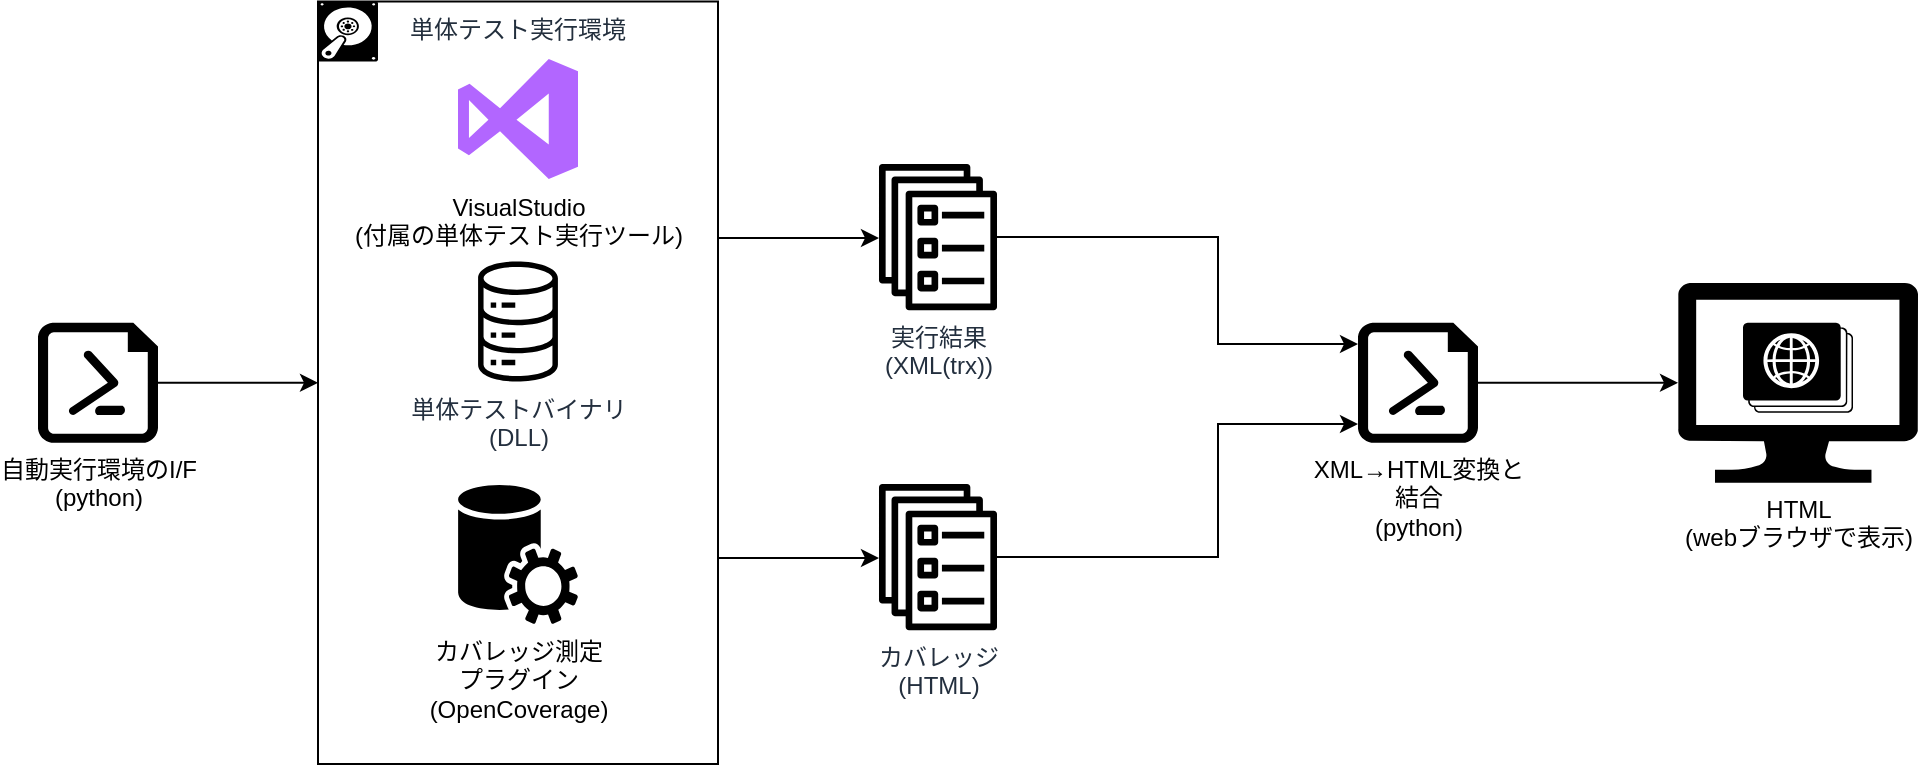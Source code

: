 <mxfile version="12.4.2" type="device" pages="3"><diagram id="CmcURl1Fw2q4ghkqMt-h" name="ツールの流れ"><mxGraphModel dx="831" dy="614" grid="1" gridSize="10" guides="1" tooltips="1" connect="1" arrows="1" fold="1" page="1" pageScale="1" pageWidth="827" pageHeight="1169" math="0" shadow="0"><root><mxCell id="yJB4aM6hWnsd-cTT9x5R-0"/><mxCell id="yJB4aM6hWnsd-cTT9x5R-1" parent="yJB4aM6hWnsd-cTT9x5R-0"/><mxCell id="yJB4aM6hWnsd-cTT9x5R-55" style="edgeStyle=orthogonalEdgeStyle;rounded=0;orthogonalLoop=1;jettySize=auto;html=1;" parent="yJB4aM6hWnsd-cTT9x5R-1" source="yJB4aM6hWnsd-cTT9x5R-12" target="fU2f13cgyKxgTkHF0pgN-1" edge="1"><mxGeometry relative="1" as="geometry"><mxPoint x="690" y="349" as="targetPoint"/><Array as="points"><mxPoint x="650" y="276"/><mxPoint x="650" y="330"/></Array></mxGeometry></mxCell><mxCell id="yJB4aM6hWnsd-cTT9x5R-12" value="実行結果&lt;br&gt;(XML(trx))" style="outlineConnect=0;fontColor=#232F3E;gradientColor=none;fillColor=#000000;strokeColor=none;dashed=0;verticalLabelPosition=bottom;verticalAlign=top;align=center;html=1;fontSize=12;fontStyle=0;aspect=fixed;pointerEvents=1;shape=mxgraph.aws4.ecs_service;" parent="yJB4aM6hWnsd-cTT9x5R-1" vertex="1"><mxGeometry x="480" y="239.995" width="60" height="73.13" as="geometry"/></mxCell><mxCell id="yJB4aM6hWnsd-cTT9x5R-45" style="edgeStyle=orthogonalEdgeStyle;rounded=0;orthogonalLoop=1;jettySize=auto;html=1;entryX=0;entryY=0.5;entryDx=0;entryDy=0;" parent="yJB4aM6hWnsd-cTT9x5R-1" source="yJB4aM6hWnsd-cTT9x5R-16" target="yJB4aM6hWnsd-cTT9x5R-23" edge="1"><mxGeometry relative="1" as="geometry"/></mxCell><mxCell id="yJB4aM6hWnsd-cTT9x5R-16" value="自動実行環境のI/F&lt;br&gt;(python)" style="verticalLabelPosition=bottom;html=1;verticalAlign=top;align=center;strokeColor=none;fillColor=#000000;shape=mxgraph.azure.powershell_file;pointerEvents=1;" parent="yJB4aM6hWnsd-cTT9x5R-1" vertex="1"><mxGeometry x="60" y="319.38" width="60" height="60" as="geometry"/></mxCell><mxCell id="yJB4aM6hWnsd-cTT9x5R-44" value="" style="group" parent="yJB4aM6hWnsd-cTT9x5R-1" vertex="1" connectable="0"><mxGeometry x="880" y="299.37" width="120" height="100" as="geometry"/></mxCell><mxCell id="yJB4aM6hWnsd-cTT9x5R-43" value="" style="group" parent="yJB4aM6hWnsd-cTT9x5R-44" vertex="1" connectable="0"><mxGeometry width="120" height="100" as="geometry"/></mxCell><mxCell id="yJB4aM6hWnsd-cTT9x5R-41" value="HTML&lt;br&gt;(webブラウザで表示)" style="verticalLabelPosition=bottom;html=1;verticalAlign=top;align=center;strokeColor=none;fillColor=#000000;shape=mxgraph.azure.computer;pointerEvents=1;" parent="yJB4aM6hWnsd-cTT9x5R-43" vertex="1"><mxGeometry width="120" height="100" as="geometry"/></mxCell><mxCell id="yJB4aM6hWnsd-cTT9x5R-42" value="" style="verticalLabelPosition=bottom;html=1;verticalAlign=top;align=center;strokeColor=none;fillColor=#000000;shape=mxgraph.azure.web_roles;" parent="yJB4aM6hWnsd-cTT9x5R-43" vertex="1"><mxGeometry x="32.5" y="20" width="55.0" height="45" as="geometry"/></mxCell><mxCell id="yJB4aM6hWnsd-cTT9x5R-52" style="edgeStyle=orthogonalEdgeStyle;rounded=0;orthogonalLoop=1;jettySize=auto;html=1;" parent="yJB4aM6hWnsd-cTT9x5R-1" source="yJB4aM6hWnsd-cTT9x5R-23" target="yJB4aM6hWnsd-cTT9x5R-12" edge="1"><mxGeometry relative="1" as="geometry"><Array as="points"><mxPoint x="440" y="277"/><mxPoint x="440" y="277"/></Array></mxGeometry></mxCell><mxCell id="yJB4aM6hWnsd-cTT9x5R-56" style="edgeStyle=orthogonalEdgeStyle;rounded=0;orthogonalLoop=1;jettySize=auto;html=1;" parent="yJB4aM6hWnsd-cTT9x5R-1" source="yJB4aM6hWnsd-cTT9x5R-23" target="yJB4aM6hWnsd-cTT9x5R-51" edge="1"><mxGeometry relative="1" as="geometry"><Array as="points"><mxPoint x="420" y="437"/><mxPoint x="420" y="437"/></Array></mxGeometry></mxCell><mxCell id="yJB4aM6hWnsd-cTT9x5R-23" value="単体テスト実行環境" style="fillColor=none;strokeColor=#000000;dashed=0;verticalAlign=top;fontStyle=0;fontColor=#232F3D;" parent="yJB4aM6hWnsd-cTT9x5R-1" vertex="1"><mxGeometry x="200" y="158.75" width="200" height="381.25" as="geometry"/></mxCell><mxCell id="yJB4aM6hWnsd-cTT9x5R-2" value="VisualStudio&lt;br&gt;(付属の単体テスト実行ツール)" style="verticalLabelPosition=bottom;html=1;verticalAlign=top;align=center;strokeColor=none;fillColor=#B266FF;shape=mxgraph.azure.team_foundation_service;" parent="yJB4aM6hWnsd-cTT9x5R-1" vertex="1"><mxGeometry x="270" y="187.5" width="60" height="60" as="geometry"/></mxCell><mxCell id="yJB4aM6hWnsd-cTT9x5R-21" value="単体テストバイナリ&lt;br&gt;(DLL)" style="outlineConnect=0;fontColor=#232F3E;gradientColor=none;fillColor=#000000;strokeColor=none;dashed=0;verticalLabelPosition=bottom;verticalAlign=top;align=center;html=1;fontSize=12;fontStyle=0;pointerEvents=1;shape=mxgraph.aws4.iot_analytics_data_store;" parent="yJB4aM6hWnsd-cTT9x5R-1" vertex="1"><mxGeometry x="270" y="288.75" width="60" height="60" as="geometry"/></mxCell><mxCell id="yJB4aM6hWnsd-cTT9x5R-25" value="" style="verticalLabelPosition=bottom;html=1;verticalAlign=top;align=center;strokeColor=none;fillColor=#000000;shape=mxgraph.azure.vhd;pointerEvents=1;" parent="yJB4aM6hWnsd-cTT9x5R-1" vertex="1"><mxGeometry x="200" y="158.75" width="30" height="30" as="geometry"/></mxCell><mxCell id="yJB4aM6hWnsd-cTT9x5R-49" value="カバレッジ測定&lt;br&gt;プラグイン&lt;br&gt;(OpenCoverage)" style="pointerEvents=1;shadow=0;dashed=0;html=1;strokeColor=none;fillColor=#000000;labelPosition=center;verticalLabelPosition=bottom;verticalAlign=top;outlineConnect=0;align=center;shape=mxgraph.office.services.central_management_service;" parent="yJB4aM6hWnsd-cTT9x5R-1" vertex="1"><mxGeometry x="270" y="400" width="60" height="70" as="geometry"/></mxCell><mxCell id="yJB4aM6hWnsd-cTT9x5R-54" style="edgeStyle=orthogonalEdgeStyle;rounded=0;orthogonalLoop=1;jettySize=auto;html=1;" parent="yJB4aM6hWnsd-cTT9x5R-1" source="yJB4aM6hWnsd-cTT9x5R-51" target="fU2f13cgyKxgTkHF0pgN-1" edge="1"><mxGeometry relative="1" as="geometry"><Array as="points"><mxPoint x="650" y="436"/><mxPoint x="650" y="370"/></Array><mxPoint x="730" y="410" as="targetPoint"/></mxGeometry></mxCell><mxCell id="yJB4aM6hWnsd-cTT9x5R-51" value="カバレッジ&lt;br&gt;(HTML)" style="outlineConnect=0;fontColor=#232F3E;gradientColor=none;fillColor=#000000;strokeColor=none;dashed=0;verticalLabelPosition=bottom;verticalAlign=top;align=center;html=1;fontSize=12;fontStyle=0;aspect=fixed;pointerEvents=1;shape=mxgraph.aws4.ecs_service;" parent="yJB4aM6hWnsd-cTT9x5R-1" vertex="1"><mxGeometry x="480" y="400.005" width="60" height="73.13" as="geometry"/></mxCell><mxCell id="fU2f13cgyKxgTkHF0pgN-5" style="edgeStyle=orthogonalEdgeStyle;rounded=0;orthogonalLoop=1;jettySize=auto;html=1;" edge="1" parent="yJB4aM6hWnsd-cTT9x5R-1" source="fU2f13cgyKxgTkHF0pgN-1" target="yJB4aM6hWnsd-cTT9x5R-41"><mxGeometry relative="1" as="geometry"><mxPoint x="840" y="349.38" as="targetPoint"/></mxGeometry></mxCell><mxCell id="fU2f13cgyKxgTkHF0pgN-1" value="XML→HTML変換と&lt;br&gt;結合&lt;br&gt;(python)" style="verticalLabelPosition=bottom;html=1;verticalAlign=top;align=center;strokeColor=none;fillColor=#000000;shape=mxgraph.azure.powershell_file;pointerEvents=1;" vertex="1" parent="yJB4aM6hWnsd-cTT9x5R-1"><mxGeometry x="720" y="319.38" width="60" height="60" as="geometry"/></mxCell></root></mxGraphModel></diagram><diagram id="7I8nYa2gioAHrVQ-ntrM" name="出力HTMLの構成"><mxGraphModel dx="997" dy="737" grid="1" gridSize="10" guides="1" tooltips="1" connect="1" arrows="1" fold="1" page="1" pageScale="1" pageWidth="827" pageHeight="1169" math="0" shadow="0"><root><mxCell id="Hav1ECY2r6G5saxjXHQP-0"/><mxCell id="Hav1ECY2r6G5saxjXHQP-1" parent="Hav1ECY2r6G5saxjXHQP-0"/><mxCell id="Hav1ECY2r6G5saxjXHQP-6" style="edgeStyle=orthogonalEdgeStyle;rounded=0;orthogonalLoop=1;jettySize=auto;html=1;" parent="Hav1ECY2r6G5saxjXHQP-1" source="Hav1ECY2r6G5saxjXHQP-3" target="Hav1ECY2r6G5saxjXHQP-4" edge="1"><mxGeometry relative="1" as="geometry"><Array as="points"><mxPoint x="250" y="160"/><mxPoint x="250" y="160"/></Array></mxGeometry></mxCell><mxCell id="Hav1ECY2r6G5saxjXHQP-9" value="1" style="text;html=1;align=center;verticalAlign=middle;resizable=0;points=[];;labelBackgroundColor=#ffffff;" parent="Hav1ECY2r6G5saxjXHQP-6" vertex="1" connectable="0"><mxGeometry y="-22" relative="1" as="geometry"><mxPoint x="-60" y="-32" as="offset"/></mxGeometry></mxCell><mxCell id="Hav1ECY2r6G5saxjXHQP-10" value="0...*" style="text;html=1;align=center;verticalAlign=middle;resizable=0;points=[];;labelBackgroundColor=#ffffff;" parent="Hav1ECY2r6G5saxjXHQP-6" vertex="1" connectable="0"><mxGeometry x="0.243" y="-2" relative="1" as="geometry"><mxPoint x="33" y="-12" as="offset"/></mxGeometry></mxCell><mxCell id="Hav1ECY2r6G5saxjXHQP-7" style="edgeStyle=orthogonalEdgeStyle;rounded=0;orthogonalLoop=1;jettySize=auto;html=1;" parent="Hav1ECY2r6G5saxjXHQP-1" source="Hav1ECY2r6G5saxjXHQP-3" target="Hav1ECY2r6G5saxjXHQP-5" edge="1"><mxGeometry relative="1" as="geometry"><Array as="points"><mxPoint x="240" y="200"/><mxPoint x="240" y="340"/></Array></mxGeometry></mxCell><mxCell id="Hav1ECY2r6G5saxjXHQP-11" value="1" style="text;html=1;align=center;verticalAlign=middle;resizable=0;points=[];;labelBackgroundColor=#ffffff;" parent="Hav1ECY2r6G5saxjXHQP-7" vertex="1" connectable="0"><mxGeometry x="-0.657" y="-2" relative="1" as="geometry"><mxPoint x="-38" y="-12" as="offset"/></mxGeometry></mxCell><mxCell id="Hav1ECY2r6G5saxjXHQP-12" value="0...*" style="text;html=1;align=center;verticalAlign=middle;resizable=0;points=[];;labelBackgroundColor=#ffffff;" parent="Hav1ECY2r6G5saxjXHQP-7" vertex="1" connectable="0"><mxGeometry x="0.593" y="-1" relative="1" as="geometry"><mxPoint x="37" y="-11" as="offset"/></mxGeometry></mxCell><mxCell id="Hav1ECY2r6G5saxjXHQP-3" value="/index.html" style="html=1;strokeColor=none;fillColor=#0079D6;labelPosition=center;verticalLabelPosition=middle;verticalAlign=top;align=center;fontSize=12;outlineConnect=0;spacingTop=-6;fontColor=#FFFFFF;shape=mxgraph.sitemap.page;" parent="Hav1ECY2r6G5saxjXHQP-1" vertex="1"><mxGeometry x="60" y="145" width="120" height="70" as="geometry"/></mxCell><mxCell id="Hav1ECY2r6G5saxjXHQP-4" value="/summary&lt;br&gt;/testname/index.html" style="html=1;strokeColor=none;fillColor=#0079D6;labelPosition=center;verticalLabelPosition=middle;verticalAlign=top;align=center;fontSize=12;outlineConnect=0;spacingTop=-6;fontColor=#FFFFFF;shape=mxgraph.sitemap.page;" parent="Hav1ECY2r6G5saxjXHQP-1" vertex="1"><mxGeometry x="320" y="120" width="160" height="120" as="geometry"/></mxCell><mxCell id="Hav1ECY2r6G5saxjXHQP-5" value="/coverage&lt;br&gt;/testname/index.html" style="html=1;strokeColor=none;fillColor=#0079D6;labelPosition=center;verticalLabelPosition=middle;verticalAlign=top;align=center;fontSize=12;outlineConnect=0;spacingTop=-6;fontColor=#FFFFFF;shape=mxgraph.sitemap.page;" parent="Hav1ECY2r6G5saxjXHQP-1" vertex="1"><mxGeometry x="320" y="280" width="160" height="120" as="geometry"/></mxCell></root></mxGraphModel></diagram><diagram id="MEfU04BsUHDAo7soJoo0" name="レポート生成"><mxGraphModel dx="997" dy="737" grid="1" gridSize="10" guides="1" tooltips="1" connect="1" arrows="1" fold="1" page="1" pageScale="1" pageWidth="827" pageHeight="1169" math="0" shadow="0"><root><mxCell id="Oj41p8EuexVuVe9xvamf-0"/><mxCell id="Oj41p8EuexVuVe9xvamf-1" parent="Oj41p8EuexVuVe9xvamf-0"/><mxCell id="ILGNxo0Xk47FliOSPZLO-1" value="単体テスト実行環境" style="fillColor=none;strokeColor=#000000;dashed=0;verticalAlign=top;fontStyle=0;fontColor=#232F3D;" parent="Oj41p8EuexVuVe9xvamf-1" vertex="1"><mxGeometry x="200" y="158.75" width="430" height="511.25" as="geometry"/></mxCell><mxCell id="ILGNxo0Xk47FliOSPZLO-10" value="単体テスト実行環境" style="fillColor=none;strokeColor=#000000;dashed=0;verticalAlign=top;fontStyle=0;fontColor=#232F3D;" parent="Oj41p8EuexVuVe9xvamf-1" vertex="1"><mxGeometry x="370" y="360" width="220" height="280" as="geometry"/></mxCell><mxCell id="ILGNxo0Xk47FliOSPZLO-0" value="自動実行環境のI/F&lt;br&gt;(batファイル)" style="verticalLabelPosition=bottom;html=1;verticalAlign=top;align=center;strokeColor=none;fillColor=#000000;shape=mxgraph.azure.powershell_file;pointerEvents=1;" parent="Oj41p8EuexVuVe9xvamf-1" vertex="1"><mxGeometry x="50" y="240" width="60" height="60" as="geometry"/></mxCell><mxCell id="ILGNxo0Xk47FliOSPZLO-2" value="" style="verticalLabelPosition=bottom;html=1;verticalAlign=top;align=center;strokeColor=none;fillColor=#000000;shape=mxgraph.azure.vhd;pointerEvents=1;" parent="Oj41p8EuexVuVe9xvamf-1" vertex="1"><mxGeometry x="200" y="158.75" width="30" height="30" as="geometry"/></mxCell><mxCell id="ILGNxo0Xk47FliOSPZLO-14" style="edgeStyle=orthogonalEdgeStyle;rounded=0;orthogonalLoop=1;jettySize=auto;html=1;" parent="Oj41p8EuexVuVe9xvamf-1" source="ILGNxo0Xk47FliOSPZLO-3" target="ILGNxo0Xk47FliOSPZLO-10" edge="1"><mxGeometry relative="1" as="geometry"><Array as="points"><mxPoint x="400" y="290"/></Array></mxGeometry></mxCell><mxCell id="ILGNxo0Xk47FliOSPZLO-3" value="単体テスト実行/&lt;br&gt;OpenCoverage実行" style="verticalLabelPosition=bottom;html=1;verticalAlign=top;align=center;strokeColor=none;fillColor=#000000;shape=mxgraph.azure.powershell_file;pointerEvents=1;" parent="Oj41p8EuexVuVe9xvamf-1" vertex="1"><mxGeometry x="260" y="240" width="60" height="60" as="geometry"/></mxCell><mxCell id="ILGNxo0Xk47FliOSPZLO-4" value="VisualStudio&lt;br&gt;(付属の単体テスト実行ツール)" style="verticalLabelPosition=bottom;html=1;verticalAlign=top;align=center;strokeColor=none;fillColor=#B266FF;shape=mxgraph.azure.team_foundation_service;" parent="Oj41p8EuexVuVe9xvamf-1" vertex="1"><mxGeometry x="450" y="400" width="60" height="60" as="geometry"/></mxCell><mxCell id="ILGNxo0Xk47FliOSPZLO-15" style="edgeStyle=orthogonalEdgeStyle;rounded=0;orthogonalLoop=1;jettySize=auto;html=1;entryX=0.5;entryY=0;entryDx=0;entryDy=0;shape=flexArrow;endArrow=block;" parent="Oj41p8EuexVuVe9xvamf-1" source="ILGNxo0Xk47FliOSPZLO-5" target="ILGNxo0Xk47FliOSPZLO-10" edge="1"><mxGeometry relative="1" as="geometry"/></mxCell><mxCell id="ILGNxo0Xk47FliOSPZLO-5" value="単体テストバイナリ&lt;br&gt;(DLL)" style="outlineConnect=0;fontColor=#232F3E;gradientColor=none;fillColor=#000000;strokeColor=none;dashed=0;verticalLabelPosition=bottom;verticalAlign=top;align=center;html=1;fontSize=12;fontStyle=0;pointerEvents=1;shape=mxgraph.aws4.iot_analytics_data_store;" parent="Oj41p8EuexVuVe9xvamf-1" vertex="1"><mxGeometry x="450" y="240" width="60" height="60" as="geometry"/></mxCell><mxCell id="ILGNxo0Xk47FliOSPZLO-6" value="カバレッジ測定&lt;br&gt;プラグイン&lt;br&gt;(OpenCoverage)" style="pointerEvents=1;shadow=0;dashed=0;html=1;strokeColor=none;fillColor=#000000;labelPosition=center;verticalLabelPosition=bottom;verticalAlign=top;outlineConnect=0;align=center;shape=mxgraph.office.services.central_management_service;" parent="Oj41p8EuexVuVe9xvamf-1" vertex="1"><mxGeometry x="450" y="500" width="60" height="70" as="geometry"/></mxCell><mxCell id="ILGNxo0Xk47FliOSPZLO-7" style="edgeStyle=orthogonalEdgeStyle;rounded=0;orthogonalLoop=1;jettySize=auto;html=1;entryX=0;entryY=0.5;entryDx=0;entryDy=0;entryPerimeter=0;" parent="Oj41p8EuexVuVe9xvamf-1" source="ILGNxo0Xk47FliOSPZLO-0" target="ILGNxo0Xk47FliOSPZLO-3" edge="1"><mxGeometry relative="1" as="geometry"><mxPoint x="120" y="250" as="targetPoint"/><Array as="points"><mxPoint x="140" y="270"/><mxPoint x="140" y="270"/></Array></mxGeometry></mxCell><mxCell id="ILGNxo0Xk47FliOSPZLO-8" value="１" style="text;html=1;align=center;verticalAlign=middle;resizable=0;points=[];;labelBackgroundColor=#ffffff;" parent="ILGNxo0Xk47FliOSPZLO-7" vertex="1" connectable="0"><mxGeometry x="-0.872" y="3" relative="1" as="geometry"><mxPoint x="-4" y="-6" as="offset"/></mxGeometry></mxCell><mxCell id="ILGNxo0Xk47FliOSPZLO-9" value="0...*" style="text;html=1;align=center;verticalAlign=middle;resizable=0;points=[];;labelBackgroundColor=#ffffff;" parent="ILGNxo0Xk47FliOSPZLO-7" vertex="1" connectable="0"><mxGeometry x="0.772" y="2" relative="1" as="geometry"><mxPoint y="-8" as="offset"/></mxGeometry></mxCell><mxCell id="ILGNxo0Xk47FliOSPZLO-18" value="実行結果&lt;br&gt;(XML(trx))" style="outlineConnect=0;fontColor=#232F3E;gradientColor=none;fillColor=#000000;strokeColor=none;dashed=0;verticalLabelPosition=bottom;verticalAlign=top;align=center;html=1;fontSize=12;fontStyle=0;aspect=fixed;pointerEvents=1;shape=mxgraph.aws4.ecs_task;" parent="Oj41p8EuexVuVe9xvamf-1" vertex="1"><mxGeometry x="730" y="447.11" width="40" height="52.89" as="geometry"/></mxCell><mxCell id="ILGNxo0Xk47FliOSPZLO-19" style="edgeStyle=orthogonalEdgeStyle;rounded=0;orthogonalLoop=1;jettySize=auto;html=1;" parent="Oj41p8EuexVuVe9xvamf-1" source="ILGNxo0Xk47FliOSPZLO-10" target="ILGNxo0Xk47FliOSPZLO-18" edge="1"><mxGeometry relative="1" as="geometry"><mxPoint x="827" y="360" as="sourcePoint"/><mxPoint x="967" y="281" as="targetPoint"/><Array as="points"><mxPoint x="670" y="474"/><mxPoint x="670" y="474"/></Array></mxGeometry></mxCell><mxCell id="ILGNxo0Xk47FliOSPZLO-20" value="１" style="text;html=1;align=center;verticalAlign=middle;resizable=0;points=[];;labelBackgroundColor=#ffffff;" parent="ILGNxo0Xk47FliOSPZLO-19" vertex="1" connectable="0"><mxGeometry x="-0.872" y="3" relative="1" as="geometry"><mxPoint x="1" y="-6" as="offset"/></mxGeometry></mxCell><mxCell id="ILGNxo0Xk47FliOSPZLO-21" value="0...*" style="text;html=1;align=center;verticalAlign=middle;resizable=0;points=[];;labelBackgroundColor=#ffffff;" parent="ILGNxo0Xk47FliOSPZLO-19" vertex="1" connectable="0"><mxGeometry x="0.772" y="2" relative="1" as="geometry"><mxPoint y="-8" as="offset"/></mxGeometry></mxCell><mxCell id="ILGNxo0Xk47FliOSPZLO-23" style="edgeStyle=orthogonalEdgeStyle;rounded=0;orthogonalLoop=1;jettySize=auto;html=1;endArrow=none;startArrow=block;startFill=1;endFill=0;" parent="Oj41p8EuexVuVe9xvamf-1" source="ILGNxo0Xk47FliOSPZLO-22" target="ILGNxo0Xk47FliOSPZLO-10" edge="1"><mxGeometry relative="1" as="geometry"><Array as="points"><mxPoint x="660" y="580"/><mxPoint x="660" y="580"/></Array></mxGeometry></mxCell><mxCell id="ILGNxo0Xk47FliOSPZLO-24" value="1" style="text;html=1;align=center;verticalAlign=middle;resizable=0;points=[];;labelBackgroundColor=#ffffff;" parent="ILGNxo0Xk47FliOSPZLO-23" vertex="1" connectable="0"><mxGeometry x="0.786" relative="1" as="geometry"><mxPoint x="-4" y="-10.33" as="offset"/></mxGeometry></mxCell><mxCell id="ILGNxo0Xk47FliOSPZLO-25" value="0...*" style="text;html=1;align=center;verticalAlign=middle;resizable=0;points=[];;labelBackgroundColor=#ffffff;" parent="ILGNxo0Xk47FliOSPZLO-23" vertex="1" connectable="0"><mxGeometry x="0.571" y="-49" relative="1" as="geometry"><mxPoint x="90" y="39" as="offset"/></mxGeometry></mxCell><mxCell id="ILGNxo0Xk47FliOSPZLO-22" value="カバレッジ&lt;br&gt;(HTML)" style="outlineConnect=0;fontColor=#232F3E;gradientColor=none;fillColor=#000000;strokeColor=none;dashed=0;verticalLabelPosition=bottom;verticalAlign=top;align=center;html=1;fontSize=12;fontStyle=0;aspect=fixed;pointerEvents=1;shape=mxgraph.aws4.ecs_task;" parent="Oj41p8EuexVuVe9xvamf-1" vertex="1"><mxGeometry x="730" y="558" width="40" height="52.89" as="geometry"/></mxCell></root></mxGraphModel></diagram></mxfile>